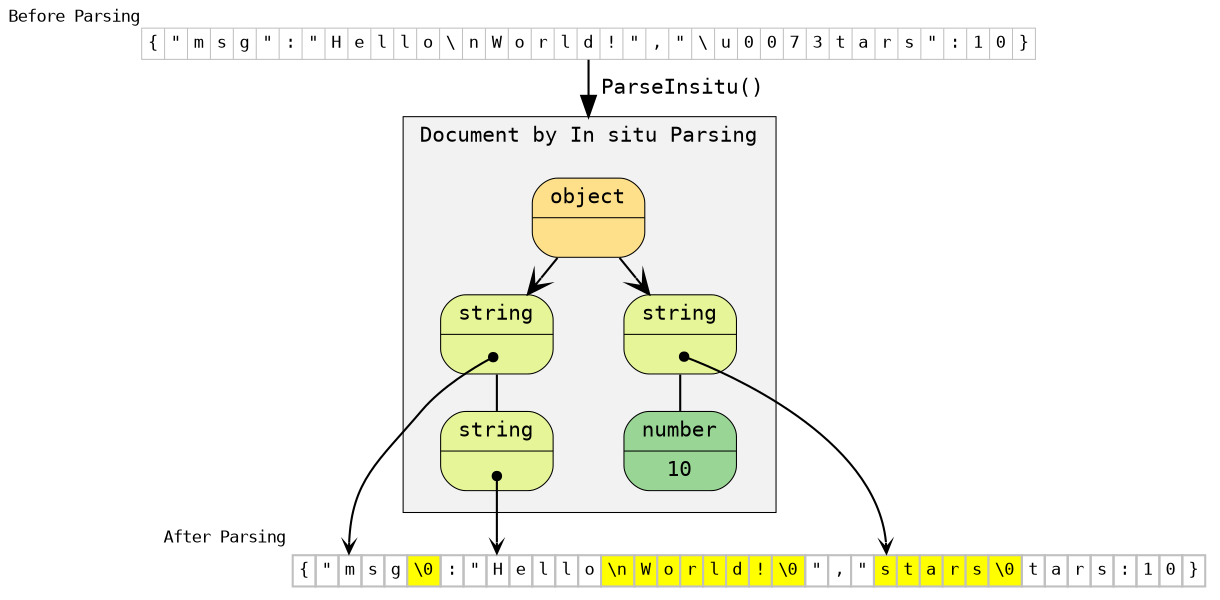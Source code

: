 digraph {
	compound=true
	fontname="Inconsolata, Consolas"
	fontsize=10
	margin="0,0"
	ranksep=0.2
	penwidth=0.5
	
	node [fontname="Inconsolata, Consolas", fontsize=10, penwidth=0.5]
	edge [fontname="Inconsolata, Consolas", fontsize=10, arrowhead=normal]

	{
		node [shape=record, fontsize="8", margin="0.04", height=0.2, color=gray]
		oldjson [label="\{|\"|m|s|g|\"|:|\"|H|e|l|l|o|\\|n|W|o|r|l|d|!|\"|,|\"|\\|u|0|0|7|3|t|a|r|s|\"|:|1|0|\}", xlabel="Before Parsing"]
		//newjson [label="\{|\"|<a>m|s|g|\\0|:|\"|<b>H|e|l|l|o|\\n|W|o|r|l|d|!|\\0|\"|,|\"|<c>s|t|a|r|s|\\0|t|a|r|s|:|1|0|\}", xlabel="After Parsing"]
		newjson [shape=plaintext, label=<
<table BORDER="0" CELLBORDER="1" CELLSPACING="0" CELLPADDING="2"><tr>
<td>{</td>
<td>"</td><td port="a">m</td><td>s</td><td>g</td><td bgcolor="yellow">\\0</td>
<td>:</td>
<td>"</td><td port="b">H</td><td>e</td><td>l</td><td>l</td><td>o</td><td bgcolor="yellow">\\n</td><td bgcolor="yellow">W</td><td bgcolor="yellow">o</td><td bgcolor="yellow">r</td><td bgcolor="yellow">l</td><td bgcolor="yellow">d</td><td bgcolor="yellow">!</td><td bgcolor="yellow">\\0</td><td>"</td>
<td>,</td>
<td>"</td><td port="c" bgcolor="yellow">s</td><td bgcolor="yellow">t</td><td bgcolor="yellow">a</td><td bgcolor="yellow">r</td><td bgcolor="yellow">s</td><td bgcolor="yellow">\\0</td><td>t</td><td>a</td><td>r</td><td>s</td>
<td>:</td>
<td>1</td><td>0</td>
<td>}</td>
</tr></table>
>, xlabel="After Parsing"]
	}

	subgraph cluster1 {
		margin="10,10"
		labeljust="left"
		label = "Document by In situ Parsing"
		style=filled
		fillcolor=gray95
		node [shape=Mrecord, style=filled, colorscheme=spectral7]
		
		root [label="{object|}", fillcolor=3]

		{			
			msg [label="{string|<a>}", fillcolor=5]
			helloworld [label="{string|<a>}", fillcolor=5]
			stars [label="{string|<a>}", fillcolor=5]
			ten [label="{number|10}", fillcolor=6]
		}
	}

	oldjson -> root [label=" ParseInsitu()" lhead="cluster1"]
	edge [arrowhead=vee]
	root -> { msg; stars }

	edge [arrowhead="none"]
	msg  -> helloworld
	stars -> ten

	{
		edge [arrowhead=vee, arrowtail=dot, arrowsize=0.5, dir=both, tailclip=false]
		msg:a:c -> newjson:a
		helloworld:a:c -> newjson:b
		stars:a:c -> newjson:c
	}

	//oldjson -> newjson [style=invis]
}